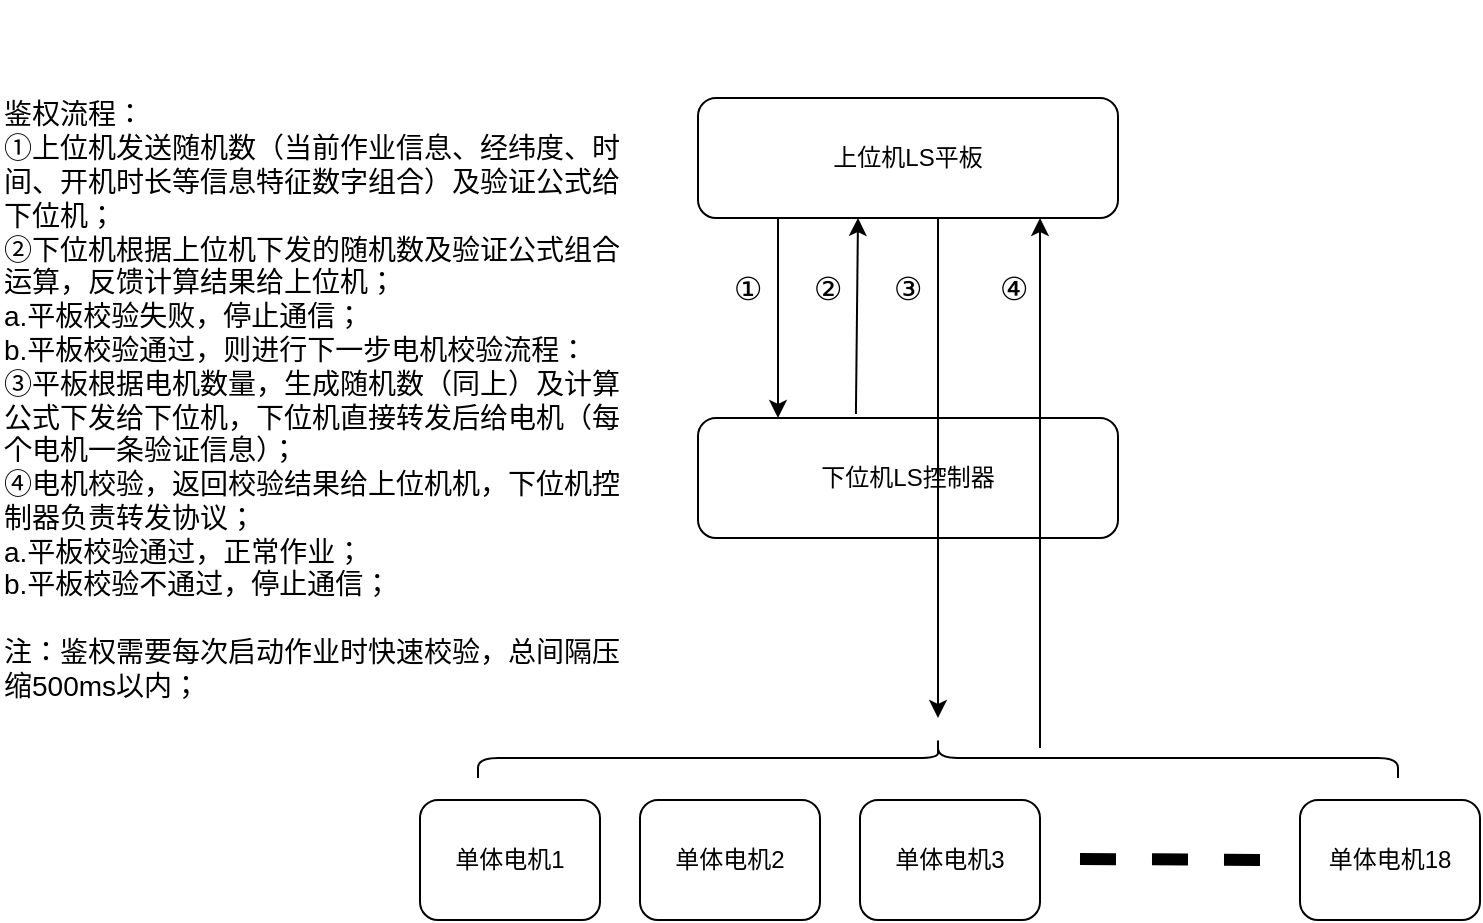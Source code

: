 <mxfile version="27.0.5">
  <diagram name="第 1 页" id="4LYmj-1Jbl8mPOGYtfoL">
    <mxGraphModel dx="1244" dy="605" grid="1" gridSize="10" guides="1" tooltips="1" connect="1" arrows="1" fold="1" page="1" pageScale="1" pageWidth="5000" pageHeight="5000" math="0" shadow="0">
      <root>
        <mxCell id="0" />
        <mxCell id="1" parent="0" />
        <mxCell id="EIx_iSsX4KUcyh-g0H0c-1" value="上位机LS平板" style="rounded=1;whiteSpace=wrap;html=1;" vertex="1" parent="1">
          <mxGeometry x="440" y="200" width="210" height="60" as="geometry" />
        </mxCell>
        <mxCell id="EIx_iSsX4KUcyh-g0H0c-2" value="下位机LS控制器" style="rounded=1;whiteSpace=wrap;html=1;" vertex="1" parent="1">
          <mxGeometry x="440" y="360" width="210" height="60" as="geometry" />
        </mxCell>
        <mxCell id="EIx_iSsX4KUcyh-g0H0c-3" value="单体电机1" style="rounded=1;whiteSpace=wrap;html=1;" vertex="1" parent="1">
          <mxGeometry x="301" y="551" width="90" height="60" as="geometry" />
        </mxCell>
        <mxCell id="EIx_iSsX4KUcyh-g0H0c-4" value="单体电机2" style="rounded=1;whiteSpace=wrap;html=1;" vertex="1" parent="1">
          <mxGeometry x="411" y="551" width="90" height="60" as="geometry" />
        </mxCell>
        <mxCell id="EIx_iSsX4KUcyh-g0H0c-5" value="单体电机3" style="rounded=1;whiteSpace=wrap;html=1;" vertex="1" parent="1">
          <mxGeometry x="521" y="551" width="90" height="60" as="geometry" />
        </mxCell>
        <mxCell id="EIx_iSsX4KUcyh-g0H0c-6" value="" style="endArrow=none;dashed=1;html=1;rounded=1;curved=0;strokeWidth=6;" edge="1" parent="1">
          <mxGeometry width="50" height="50" relative="1" as="geometry">
            <mxPoint x="631" y="580.5" as="sourcePoint" />
            <mxPoint x="731" y="581" as="targetPoint" />
          </mxGeometry>
        </mxCell>
        <mxCell id="EIx_iSsX4KUcyh-g0H0c-7" value="单体电机18" style="rounded=1;whiteSpace=wrap;html=1;" vertex="1" parent="1">
          <mxGeometry x="741" y="551" width="90" height="60" as="geometry" />
        </mxCell>
        <mxCell id="EIx_iSsX4KUcyh-g0H0c-8" value="" style="endArrow=classic;html=1;rounded=0;" edge="1" parent="1">
          <mxGeometry width="50" height="50" relative="1" as="geometry">
            <mxPoint x="480" y="260" as="sourcePoint" />
            <mxPoint x="480" y="360" as="targetPoint" />
          </mxGeometry>
        </mxCell>
        <mxCell id="EIx_iSsX4KUcyh-g0H0c-9" value="①" style="text;html=1;align=center;verticalAlign=middle;whiteSpace=wrap;rounded=0;rotation=0;fontSize=16;" vertex="1" parent="1">
          <mxGeometry x="450" y="280" width="30" height="30" as="geometry" />
        </mxCell>
        <mxCell id="EIx_iSsX4KUcyh-g0H0c-10" value="" style="endArrow=classic;html=1;rounded=0;exitX=0.376;exitY=-0.033;exitDx=0;exitDy=0;exitPerimeter=0;" edge="1" parent="1" source="EIx_iSsX4KUcyh-g0H0c-2">
          <mxGeometry width="50" height="50" relative="1" as="geometry">
            <mxPoint x="520" y="350" as="sourcePoint" />
            <mxPoint x="520" y="260" as="targetPoint" />
          </mxGeometry>
        </mxCell>
        <mxCell id="EIx_iSsX4KUcyh-g0H0c-11" value="②" style="text;html=1;align=center;verticalAlign=middle;whiteSpace=wrap;rounded=0;rotation=0;strokeWidth=1;fontSize=16;" vertex="1" parent="1">
          <mxGeometry x="490" y="280" width="30" height="30" as="geometry" />
        </mxCell>
        <mxCell id="EIx_iSsX4KUcyh-g0H0c-12" value="&lt;font style=&quot;font-size: 14px;&quot;&gt;鉴权流程：&lt;br&gt;①上位机发送随机数（当前作业信息、经纬度、时间、开机时长等信息特征数字组合）及验证公式给下位机；&lt;br&gt;②下位机根据上位机下发的随机数及验证公式组合运算，反馈计算结果给上位机；&lt;/font&gt;&lt;div&gt;&lt;span style=&quot;font-size: 14px;&quot;&gt;a.平板校验失败，停止通信；&lt;br&gt;&lt;/span&gt;&lt;div&gt;&lt;font style=&quot;font-size: 14px;&quot;&gt;b.平板校验通过，则进行下一步电机校验流程：&lt;br&gt;③平板根据电机数量，生成随机数（同上）及计算公式下发给下位机，下位机直接转发后给电机（每个电机一条验证信息）；&lt;br&gt;④电机校验，返回校验结果给上位机机，下位机控制器负责转发协议；&lt;br&gt;a.平板校验通过，正常作业；&lt;br&gt;b.平板校验不通过，停止通信；&lt;br&gt;&lt;br&gt;注：鉴权需要每次启动作业时快速校验，总间隔压缩500ms以内；&lt;/font&gt;&lt;/div&gt;&lt;/div&gt;" style="text;html=1;align=left;verticalAlign=middle;whiteSpace=wrap;rounded=0;" vertex="1" parent="1">
          <mxGeometry x="91" y="151" width="320" height="400" as="geometry" />
        </mxCell>
        <mxCell id="EIx_iSsX4KUcyh-g0H0c-13" value="" style="endArrow=classic;html=1;rounded=0;" edge="1" parent="1">
          <mxGeometry width="50" height="50" relative="1" as="geometry">
            <mxPoint x="560" y="260" as="sourcePoint" />
            <mxPoint x="560" y="510" as="targetPoint" />
          </mxGeometry>
        </mxCell>
        <mxCell id="EIx_iSsX4KUcyh-g0H0c-14" value="③" style="text;html=1;align=center;verticalAlign=middle;whiteSpace=wrap;rounded=0;rotation=0;strokeWidth=1;fontSize=16;" vertex="1" parent="1">
          <mxGeometry x="530" y="280" width="30" height="30" as="geometry" />
        </mxCell>
        <mxCell id="EIx_iSsX4KUcyh-g0H0c-15" value="" style="shape=curlyBracket;whiteSpace=wrap;html=1;rounded=1;labelPosition=left;verticalLabelPosition=middle;align=right;verticalAlign=middle;rotation=90;" vertex="1" parent="1">
          <mxGeometry x="550" y="300" width="20" height="460" as="geometry" />
        </mxCell>
        <mxCell id="EIx_iSsX4KUcyh-g0H0c-16" value="" style="endArrow=classic;html=1;rounded=0;" edge="1" parent="1">
          <mxGeometry width="50" height="50" relative="1" as="geometry">
            <mxPoint x="611" y="525" as="sourcePoint" />
            <mxPoint x="611" y="260" as="targetPoint" />
          </mxGeometry>
        </mxCell>
        <mxCell id="EIx_iSsX4KUcyh-g0H0c-17" value="④" style="text;html=1;align=center;verticalAlign=middle;whiteSpace=wrap;rounded=0;rotation=0;strokeWidth=1;fontSize=16;" vertex="1" parent="1">
          <mxGeometry x="583" y="280" width="30" height="30" as="geometry" />
        </mxCell>
      </root>
    </mxGraphModel>
  </diagram>
</mxfile>
